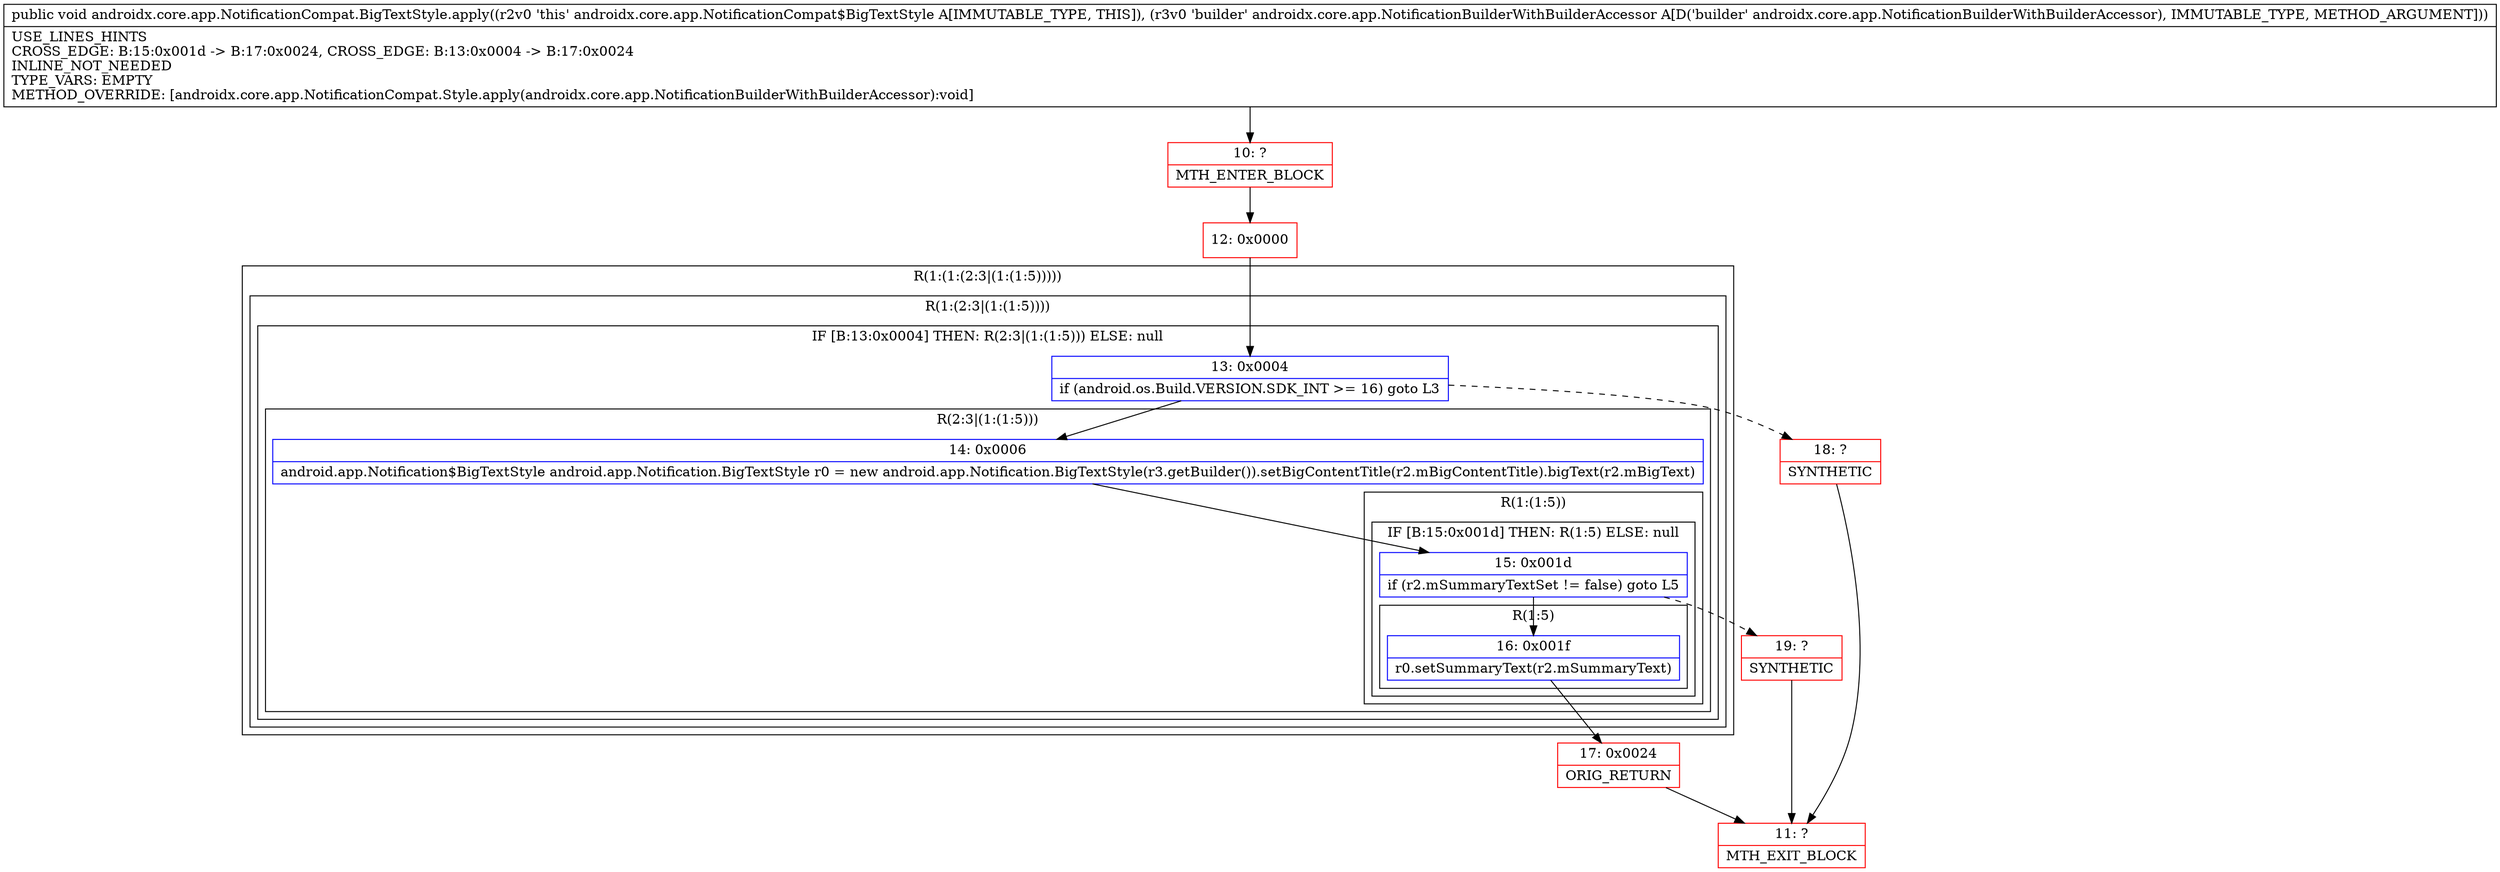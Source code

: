 digraph "CFG forandroidx.core.app.NotificationCompat.BigTextStyle.apply(Landroidx\/core\/app\/NotificationBuilderWithBuilderAccessor;)V" {
subgraph cluster_Region_904720591 {
label = "R(1:(1:(2:3|(1:(1:5)))))";
node [shape=record,color=blue];
subgraph cluster_Region_1313616536 {
label = "R(1:(2:3|(1:(1:5))))";
node [shape=record,color=blue];
subgraph cluster_IfRegion_67566061 {
label = "IF [B:13:0x0004] THEN: R(2:3|(1:(1:5))) ELSE: null";
node [shape=record,color=blue];
Node_13 [shape=record,label="{13\:\ 0x0004|if (android.os.Build.VERSION.SDK_INT \>= 16) goto L3\l}"];
subgraph cluster_Region_402235992 {
label = "R(2:3|(1:(1:5)))";
node [shape=record,color=blue];
Node_14 [shape=record,label="{14\:\ 0x0006|android.app.Notification$BigTextStyle android.app.Notification.BigTextStyle r0 = new android.app.Notification.BigTextStyle(r3.getBuilder()).setBigContentTitle(r2.mBigContentTitle).bigText(r2.mBigText)\l}"];
subgraph cluster_Region_1810165046 {
label = "R(1:(1:5))";
node [shape=record,color=blue];
subgraph cluster_IfRegion_970719757 {
label = "IF [B:15:0x001d] THEN: R(1:5) ELSE: null";
node [shape=record,color=blue];
Node_15 [shape=record,label="{15\:\ 0x001d|if (r2.mSummaryTextSet != false) goto L5\l}"];
subgraph cluster_Region_1365946836 {
label = "R(1:5)";
node [shape=record,color=blue];
Node_16 [shape=record,label="{16\:\ 0x001f|r0.setSummaryText(r2.mSummaryText)\l}"];
}
}
}
}
}
}
}
Node_10 [shape=record,color=red,label="{10\:\ ?|MTH_ENTER_BLOCK\l}"];
Node_12 [shape=record,color=red,label="{12\:\ 0x0000}"];
Node_17 [shape=record,color=red,label="{17\:\ 0x0024|ORIG_RETURN\l}"];
Node_11 [shape=record,color=red,label="{11\:\ ?|MTH_EXIT_BLOCK\l}"];
Node_19 [shape=record,color=red,label="{19\:\ ?|SYNTHETIC\l}"];
Node_18 [shape=record,color=red,label="{18\:\ ?|SYNTHETIC\l}"];
MethodNode[shape=record,label="{public void androidx.core.app.NotificationCompat.BigTextStyle.apply((r2v0 'this' androidx.core.app.NotificationCompat$BigTextStyle A[IMMUTABLE_TYPE, THIS]), (r3v0 'builder' androidx.core.app.NotificationBuilderWithBuilderAccessor A[D('builder' androidx.core.app.NotificationBuilderWithBuilderAccessor), IMMUTABLE_TYPE, METHOD_ARGUMENT]))  | USE_LINES_HINTS\lCROSS_EDGE: B:15:0x001d \-\> B:17:0x0024, CROSS_EDGE: B:13:0x0004 \-\> B:17:0x0024\lINLINE_NOT_NEEDED\lTYPE_VARS: EMPTY\lMETHOD_OVERRIDE: [androidx.core.app.NotificationCompat.Style.apply(androidx.core.app.NotificationBuilderWithBuilderAccessor):void]\l}"];
MethodNode -> Node_10;Node_13 -> Node_14;
Node_13 -> Node_18[style=dashed];
Node_14 -> Node_15;
Node_15 -> Node_16;
Node_15 -> Node_19[style=dashed];
Node_16 -> Node_17;
Node_10 -> Node_12;
Node_12 -> Node_13;
Node_17 -> Node_11;
Node_19 -> Node_11;
Node_18 -> Node_11;
}

